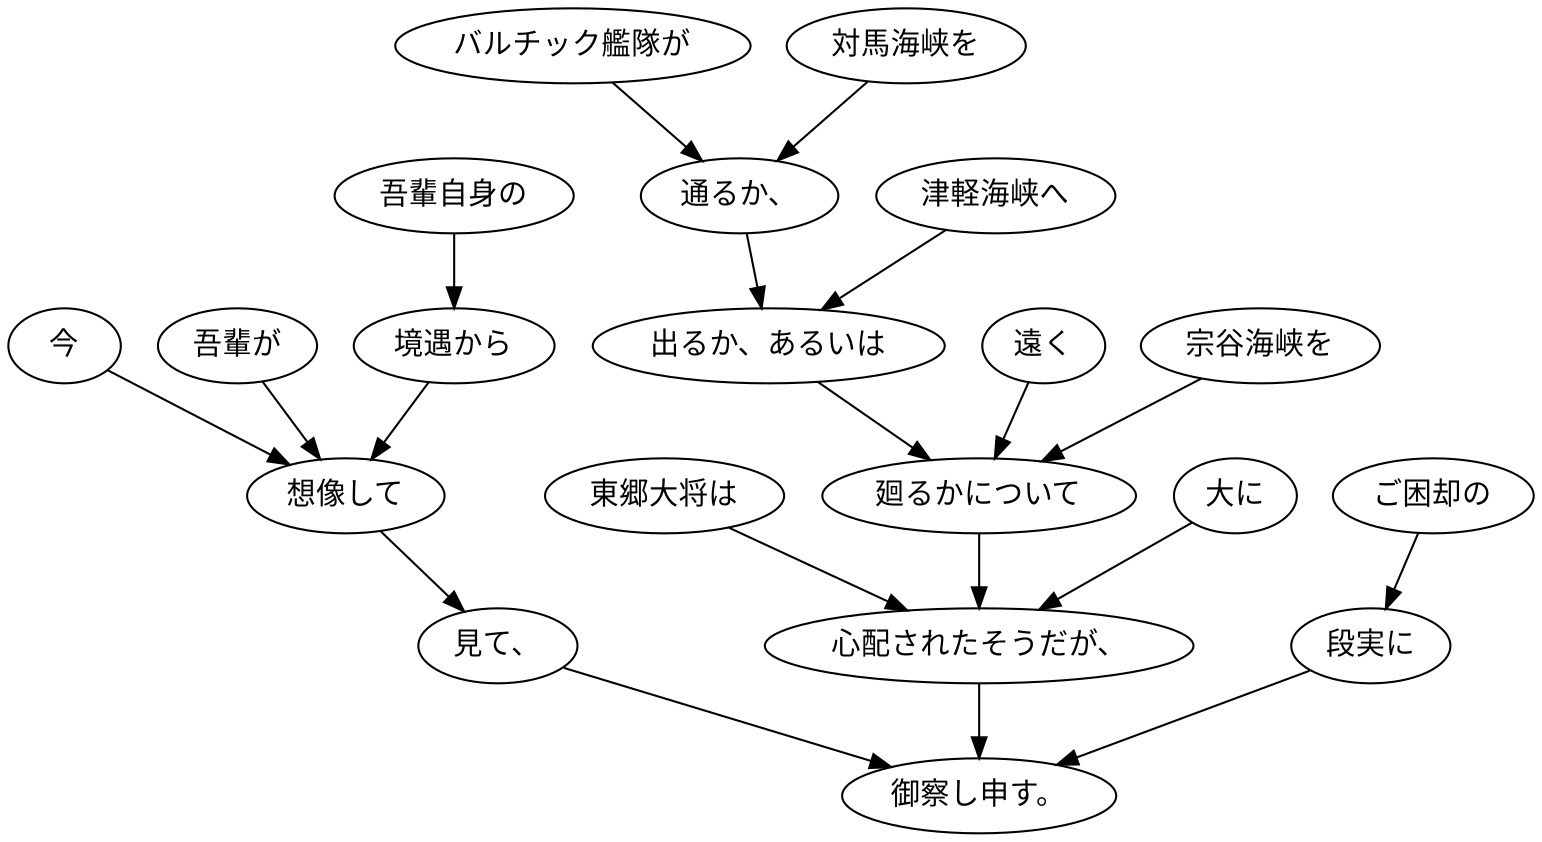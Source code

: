 digraph graph3277 {
	node0 [label="東郷大将は"];
	node1 [label="バルチック艦隊が"];
	node2 [label="対馬海峡を"];
	node3 [label="通るか、"];
	node4 [label="津軽海峡へ"];
	node5 [label="出るか、あるいは"];
	node6 [label="遠く"];
	node7 [label="宗谷海峡を"];
	node8 [label="廻るかについて"];
	node9 [label="大に"];
	node10 [label="心配されたそうだが、"];
	node11 [label="今"];
	node12 [label="吾輩が"];
	node13 [label="吾輩自身の"];
	node14 [label="境遇から"];
	node15 [label="想像して"];
	node16 [label="見て、"];
	node17 [label="ご困却の"];
	node18 [label="段実に"];
	node19 [label="御察し申す。"];
	node0 -> node10;
	node1 -> node3;
	node2 -> node3;
	node3 -> node5;
	node4 -> node5;
	node5 -> node8;
	node6 -> node8;
	node7 -> node8;
	node8 -> node10;
	node9 -> node10;
	node10 -> node19;
	node11 -> node15;
	node12 -> node15;
	node13 -> node14;
	node14 -> node15;
	node15 -> node16;
	node16 -> node19;
	node17 -> node18;
	node18 -> node19;
}
